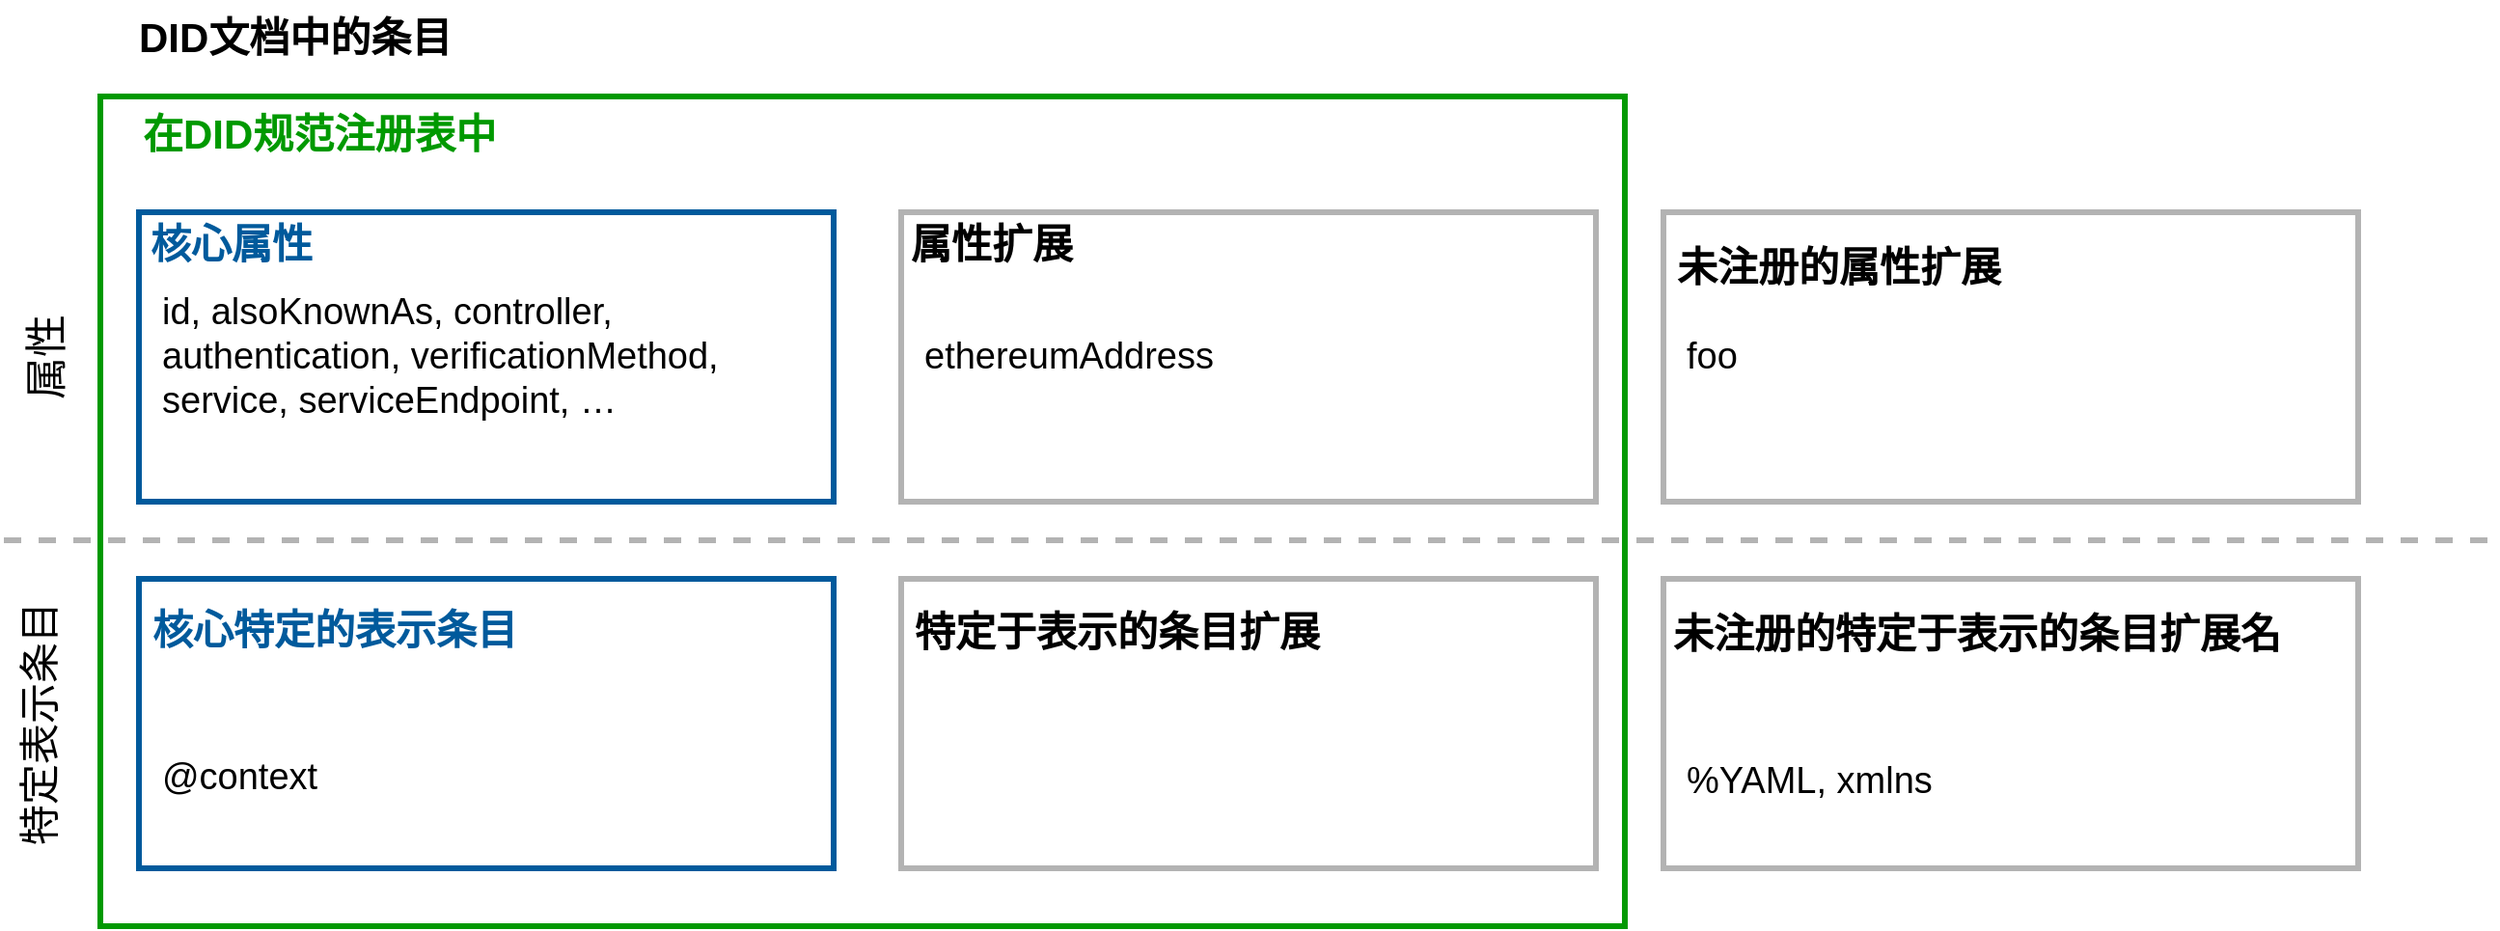 <mxfile version="28.0.4">
  <diagram id="UK2Nwj1HUJVxzCkbwgWR" name="Page-1">
    <mxGraphModel dx="1426" dy="743" grid="1" gridSize="10" guides="1" tooltips="1" connect="1" arrows="1" fold="1" page="1" pageScale="1" pageWidth="827" pageHeight="1169" math="0" shadow="0">
      <root>
        <mxCell id="0" />
        <mxCell id="1" parent="0" />
        <mxCell id="nYQq3ygzRtoql9jICUdD-31" value="" style="rounded=0;whiteSpace=wrap;html=1;strokeWidth=3;fillColor=none;strokeColor=#009900;" parent="1" vertex="1">
          <mxGeometry x="89" y="150" width="790" height="430" as="geometry" />
        </mxCell>
        <mxCell id="nYQq3ygzRtoql9jICUdD-22" value="" style="group" parent="1" vertex="1" connectable="0">
          <mxGeometry x="109" y="210" width="360" height="150" as="geometry" />
        </mxCell>
        <mxCell id="nYQq3ygzRtoql9jICUdD-2" value="" style="rounded=0;whiteSpace=wrap;html=1;strokeWidth=3;strokeColor=#005A9C;" parent="nYQq3ygzRtoql9jICUdD-22" vertex="1">
          <mxGeometry width="360" height="150" as="geometry" />
        </mxCell>
        <mxCell id="nYQq3ygzRtoql9jICUdD-5" value="&lt;font size=&quot;1&quot; color=&quot;#005a9c&quot;&gt;&lt;b style=&quot;font-size: 21px&quot;&gt;核心属性&lt;/b&gt;&lt;/font&gt;" style="text;html=1;strokeColor=none;fillColor=none;align=left;verticalAlign=middle;whiteSpace=wrap;rounded=0;" parent="nYQq3ygzRtoql9jICUdD-22" vertex="1">
          <mxGeometry x="4" y="11.09" width="300" height="9.09" as="geometry" />
        </mxCell>
        <mxCell id="nYQq3ygzRtoql9jICUdD-8" value="&lt;font style=&quot;font-size: 19px&quot;&gt;id, alsoKnownAs, controller, authentication, verificationMethod, service, serviceEndpoint, …&lt;/font&gt;" style="text;html=1;strokeColor=none;fillColor=none;align=left;verticalAlign=middle;whiteSpace=wrap;rounded=0;" parent="nYQq3ygzRtoql9jICUdD-22" vertex="1">
          <mxGeometry x="10" y="49.997" width="340" height="50" as="geometry" />
        </mxCell>
        <mxCell id="nYQq3ygzRtoql9jICUdD-10" style="edgeStyle=orthogonalEdgeStyle;rounded=0;orthogonalLoop=1;jettySize=auto;html=1;exitX=0.5;exitY=1;exitDx=0;exitDy=0;" parent="nYQq3ygzRtoql9jICUdD-22" source="nYQq3ygzRtoql9jICUdD-5" target="nYQq3ygzRtoql9jICUdD-5" edge="1">
          <mxGeometry relative="1" as="geometry" />
        </mxCell>
        <mxCell id="nYQq3ygzRtoql9jICUdD-23" value="" style="group" parent="1" vertex="1" connectable="0">
          <mxGeometry x="504" y="210" width="360" height="150" as="geometry" />
        </mxCell>
        <mxCell id="nYQq3ygzRtoql9jICUdD-12" value="" style="rounded=0;whiteSpace=wrap;html=1;strokeWidth=3;strokeColor=#b3b3b3;" parent="nYQq3ygzRtoql9jICUdD-23" vertex="1">
          <mxGeometry width="360" height="150" as="geometry" />
        </mxCell>
        <mxCell id="nYQq3ygzRtoql9jICUdD-13" value="&lt;font size=&quot;1&quot;&gt;&lt;b style=&quot;font-size: 21px&quot;&gt;属性扩展&lt;/b&gt;&lt;/font&gt;" style="text;html=1;strokeColor=none;fillColor=none;align=left;verticalAlign=middle;whiteSpace=wrap;rounded=0;" parent="nYQq3ygzRtoql9jICUdD-23" vertex="1">
          <mxGeometry x="3" y="11.09" width="330" height="9.09" as="geometry" />
        </mxCell>
        <mxCell id="nYQq3ygzRtoql9jICUdD-14" value="&lt;font style=&quot;font-size: 19px&quot;&gt;ethereumAddress&lt;/font&gt;" style="text;html=1;strokeColor=none;fillColor=none;align=left;verticalAlign=middle;whiteSpace=wrap;rounded=0;" parent="nYQq3ygzRtoql9jICUdD-23" vertex="1">
          <mxGeometry x="10" y="49.997" width="340" height="50" as="geometry" />
        </mxCell>
        <mxCell id="nYQq3ygzRtoql9jICUdD-16" style="edgeStyle=orthogonalEdgeStyle;rounded=0;orthogonalLoop=1;jettySize=auto;html=1;exitX=0.5;exitY=1;exitDx=0;exitDy=0;" parent="nYQq3ygzRtoql9jICUdD-23" source="nYQq3ygzRtoql9jICUdD-13" target="nYQq3ygzRtoql9jICUdD-13" edge="1">
          <mxGeometry relative="1" as="geometry" />
        </mxCell>
        <mxCell id="nYQq3ygzRtoql9jICUdD-24" value="" style="group" parent="1" vertex="1" connectable="0">
          <mxGeometry x="899" y="210" width="360" height="150" as="geometry" />
        </mxCell>
        <mxCell id="nYQq3ygzRtoql9jICUdD-17" value="" style="rounded=0;whiteSpace=wrap;html=1;strokeColor=#B3B3B3;strokeWidth=3;" parent="nYQq3ygzRtoql9jICUdD-24" vertex="1">
          <mxGeometry width="360" height="150" as="geometry" />
        </mxCell>
        <mxCell id="nYQq3ygzRtoql9jICUdD-18" value="&lt;font size=&quot;1&quot;&gt;&lt;b style=&quot;font-size: 21px&quot;&gt;未注册的属性扩展&lt;/b&gt;&lt;/font&gt;" style="text;html=1;strokeColor=none;fillColor=none;align=left;verticalAlign=middle;whiteSpace=wrap;rounded=0;" parent="nYQq3ygzRtoql9jICUdD-24" vertex="1">
          <mxGeometry x="5" y="23.09" width="260" height="9.09" as="geometry" />
        </mxCell>
        <mxCell id="nYQq3ygzRtoql9jICUdD-19" value="&lt;font style=&quot;font-size: 19px&quot;&gt;foo&lt;/font&gt;" style="text;html=1;strokeColor=none;fillColor=none;align=left;verticalAlign=middle;whiteSpace=wrap;rounded=0;" parent="nYQq3ygzRtoql9jICUdD-24" vertex="1">
          <mxGeometry x="10" y="49.997" width="340" height="50" as="geometry" />
        </mxCell>
        <mxCell id="nYQq3ygzRtoql9jICUdD-21" style="edgeStyle=orthogonalEdgeStyle;rounded=0;orthogonalLoop=1;jettySize=auto;html=1;exitX=0.5;exitY=1;exitDx=0;exitDy=0;" parent="nYQq3ygzRtoql9jICUdD-24" source="nYQq3ygzRtoql9jICUdD-18" target="nYQq3ygzRtoql9jICUdD-18" edge="1">
          <mxGeometry relative="1" as="geometry" />
        </mxCell>
        <mxCell id="nYQq3ygzRtoql9jICUdD-25" value="&lt;font style=&quot;font-size: 22px&quot;&gt;属性&lt;/font&gt;" style="text;html=1;strokeColor=none;fillColor=none;align=center;verticalAlign=middle;whiteSpace=wrap;rounded=0;rotation=-90;" parent="1" vertex="1">
          <mxGeometry x="-3" y="275" width="130" height="20" as="geometry" />
        </mxCell>
        <mxCell id="nYQq3ygzRtoql9jICUdD-26" value="&lt;font style=&quot;font-size: 21px&quot;&gt;特定表示条目&lt;/font&gt;" style="text;html=1;strokeColor=none;fillColor=none;align=center;verticalAlign=middle;whiteSpace=wrap;rounded=0;rotation=-90;" parent="1" vertex="1">
          <mxGeometry x="-28" y="455" width="170" height="40" as="geometry" />
        </mxCell>
        <mxCell id="nYQq3ygzRtoql9jICUdD-32" value="&lt;font face=&quot;helvetica&quot; color=&quot;#009900&quot;&gt;&lt;span style=&quot;font-size: 21px;&quot;&gt;&lt;b&gt;在DID规范注册表中&lt;/b&gt;&lt;/span&gt;&lt;/font&gt;" style="text;whiteSpace=wrap;html=1;" parent="1" vertex="1">
          <mxGeometry x="109" y="150" width="421" height="30" as="geometry" />
        </mxCell>
        <mxCell id="nYQq3ygzRtoql9jICUdD-33" value="&lt;span style=&quot;color: rgb(0, 0, 0); font-family: helvetica; font-style: normal; letter-spacing: normal; text-align: left; text-indent: 0px; text-transform: none; word-spacing: 0px; display: inline; float: none;&quot;&gt;&lt;b&gt;&lt;font style=&quot;font-size: 21px&quot;&gt;DID文档中的条目&lt;/font&gt;&lt;/b&gt;&lt;/span&gt;" style="text;whiteSpace=wrap;html=1;" parent="1" vertex="1">
          <mxGeometry x="107" y="100" width="583" height="30" as="geometry" />
        </mxCell>
        <mxCell id="mTZsZniVgVfS07ABQ5MP-7" value="" style="group" parent="1" vertex="1" connectable="0">
          <mxGeometry x="504" y="400" width="360" height="150" as="geometry" />
        </mxCell>
        <mxCell id="mTZsZniVgVfS07ABQ5MP-8" value="" style="rounded=0;whiteSpace=wrap;html=1;strokeWidth=3;strokeColor=#b3b3b3;" parent="mTZsZniVgVfS07ABQ5MP-7" vertex="1">
          <mxGeometry width="360" height="150" as="geometry" />
        </mxCell>
        <mxCell id="mTZsZniVgVfS07ABQ5MP-9" value="&lt;font size=&quot;1&quot;&gt;&lt;b style=&quot;font-size: 21px&quot;&gt;特定于表示的条目扩展&lt;/b&gt;&lt;/font&gt;" style="text;html=1;strokeColor=none;fillColor=none;align=left;verticalAlign=middle;whiteSpace=wrap;rounded=0;" parent="mTZsZniVgVfS07ABQ5MP-7" vertex="1">
          <mxGeometry x="5" y="23" width="338" height="8.91" as="geometry" />
        </mxCell>
        <mxCell id="mTZsZniVgVfS07ABQ5MP-11" style="edgeStyle=orthogonalEdgeStyle;rounded=0;orthogonalLoop=1;jettySize=auto;html=1;exitX=0.5;exitY=1;exitDx=0;exitDy=0;" parent="mTZsZniVgVfS07ABQ5MP-7" source="mTZsZniVgVfS07ABQ5MP-9" target="mTZsZniVgVfS07ABQ5MP-9" edge="1">
          <mxGeometry relative="1" as="geometry" />
        </mxCell>
        <mxCell id="nYQq3ygzRtoql9jICUdD-29" value="" style="endArrow=none;dashed=1;html=1;strokeWidth=3;strokeColor=#b3b3b3;" parent="1" edge="1">
          <mxGeometry width="50" height="50" relative="1" as="geometry">
            <mxPoint x="39" y="379.997" as="sourcePoint" />
            <mxPoint x="1329" y="379.997" as="targetPoint" />
          </mxGeometry>
        </mxCell>
        <mxCell id="r1xpK_woMeK7uPgEzkpx-1" value="" style="group" parent="1" vertex="1" connectable="0">
          <mxGeometry x="109" y="400" width="360" height="150" as="geometry" />
        </mxCell>
        <mxCell id="mTZsZniVgVfS07ABQ5MP-2" value="" style="rounded=0;whiteSpace=wrap;html=1;strokeWidth=3;strokeColor=#005a9c;" parent="r1xpK_woMeK7uPgEzkpx-1" vertex="1">
          <mxGeometry width="360" height="150" as="geometry" />
        </mxCell>
        <mxCell id="mTZsZniVgVfS07ABQ5MP-3" value="&lt;font size=&quot;1&quot; color=&quot;#005a9c&quot;&gt;&lt;b style=&quot;font-size: 21px&quot;&gt;核心特定的表示条目&lt;/b&gt;&lt;/font&gt;" style="text;html=1;strokeColor=none;fillColor=none;align=left;verticalAlign=middle;whiteSpace=wrap;rounded=0;" parent="r1xpK_woMeK7uPgEzkpx-1" vertex="1">
          <mxGeometry x="5" y="16" width="340" height="20" as="geometry" />
        </mxCell>
        <mxCell id="mTZsZniVgVfS07ABQ5MP-5" value="&lt;font style=&quot;font-size: 19px&quot;&gt;@context&lt;/font&gt;" style="text;html=1;strokeColor=none;fillColor=none;align=left;verticalAlign=middle;whiteSpace=wrap;rounded=0;" parent="r1xpK_woMeK7uPgEzkpx-1" vertex="1">
          <mxGeometry x="10" y="70" width="320" height="65" as="geometry" />
        </mxCell>
        <mxCell id="mTZsZniVgVfS07ABQ5MP-6" style="edgeStyle=orthogonalEdgeStyle;rounded=0;orthogonalLoop=1;jettySize=auto;html=1;exitX=0.5;exitY=1;exitDx=0;exitDy=0;" parent="r1xpK_woMeK7uPgEzkpx-1" source="mTZsZniVgVfS07ABQ5MP-3" target="mTZsZniVgVfS07ABQ5MP-3" edge="1">
          <mxGeometry x="109" y="400" as="geometry" />
        </mxCell>
        <mxCell id="r1xpK_woMeK7uPgEzkpx-2" value="" style="group" parent="1" vertex="1" connectable="0">
          <mxGeometry x="899" y="400" width="360" height="150" as="geometry" />
        </mxCell>
        <mxCell id="mTZsZniVgVfS07ABQ5MP-13" value="" style="rounded=0;whiteSpace=wrap;html=1;strokeColor=#B3B3B3;strokeWidth=3;" parent="r1xpK_woMeK7uPgEzkpx-2" vertex="1">
          <mxGeometry width="360" height="150" as="geometry" />
        </mxCell>
        <mxCell id="mTZsZniVgVfS07ABQ5MP-14" value="&lt;font size=&quot;1&quot;&gt;&lt;b style=&quot;font-size: 21px&quot;&gt;未注册的特定于表示的条目扩展名&lt;/b&gt;&lt;/font&gt;" style="text;html=1;strokeColor=none;fillColor=none;align=left;verticalAlign=middle;whiteSpace=wrap;rounded=0;" parent="r1xpK_woMeK7uPgEzkpx-2" vertex="1">
          <mxGeometry x="3" y="18" width="348" height="20" as="geometry" />
        </mxCell>
        <mxCell id="mTZsZniVgVfS07ABQ5MP-16" value="&lt;font style=&quot;font-size: 19px&quot;&gt;%YAML, xmlns&lt;/font&gt;" style="text;html=1;strokeColor=none;fillColor=none;align=left;verticalAlign=middle;whiteSpace=wrap;rounded=0;" parent="r1xpK_woMeK7uPgEzkpx-2" vertex="1">
          <mxGeometry x="10" y="70" width="320" height="70" as="geometry" />
        </mxCell>
        <mxCell id="mTZsZniVgVfS07ABQ5MP-17" style="edgeStyle=orthogonalEdgeStyle;rounded=0;orthogonalLoop=1;jettySize=auto;html=1;exitX=0.5;exitY=1;exitDx=0;exitDy=0;" parent="r1xpK_woMeK7uPgEzkpx-2" source="mTZsZniVgVfS07ABQ5MP-14" target="mTZsZniVgVfS07ABQ5MP-14" edge="1">
          <mxGeometry x="899" y="410" as="geometry" />
        </mxCell>
      </root>
    </mxGraphModel>
  </diagram>
</mxfile>
